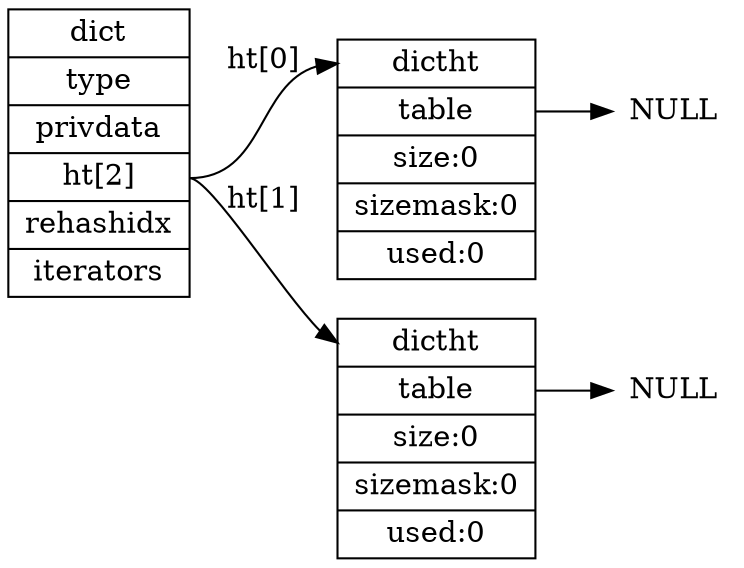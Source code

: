 digraph empty_dict {

    // setting

    rankdir = LR;

    node[shape=record];

    // nodes

    dict [label="dict | type | privdata |<ht> ht[2] | rehashidx | iterators"];

    ht0 [label="<dictht>dictht |<table> table | size:0 | sizemask:0 | used:0"];

    ht1 [label="<dictht>dictht |<table> table | size:0 | sizemask:0 | used:0"];

    null0 [label="NULL", shape=plaintext];
    null1 [label="NULL", shape=plaintext];

    // lines

    dict:ht -> ht0:dictht [label="ht[0]"];
    dict:ht -> ht1:dictht [label="ht[1]"];

    ht0:table -> null0;
    ht1:table -> null1;
}
